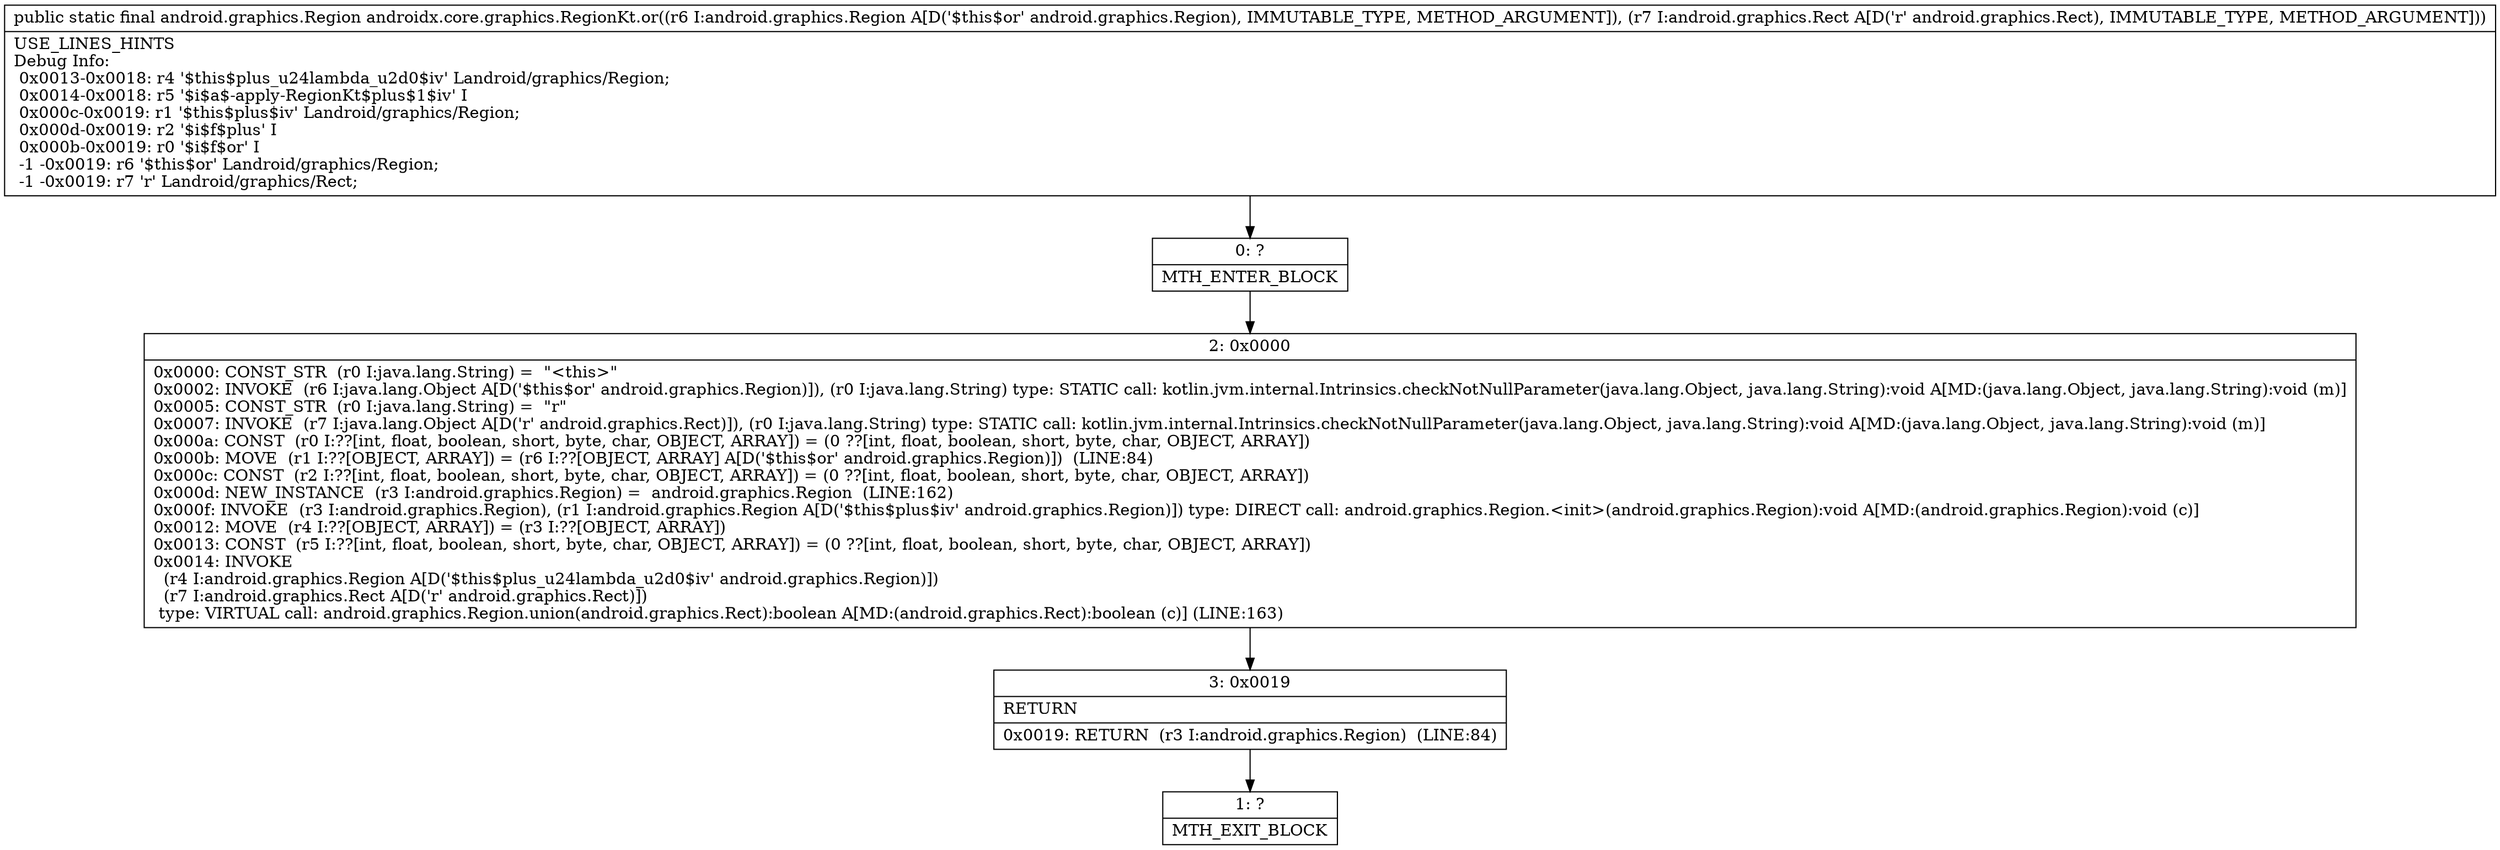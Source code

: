 digraph "CFG forandroidx.core.graphics.RegionKt.or(Landroid\/graphics\/Region;Landroid\/graphics\/Rect;)Landroid\/graphics\/Region;" {
Node_0 [shape=record,label="{0\:\ ?|MTH_ENTER_BLOCK\l}"];
Node_2 [shape=record,label="{2\:\ 0x0000|0x0000: CONST_STR  (r0 I:java.lang.String) =  \"\<this\>\" \l0x0002: INVOKE  (r6 I:java.lang.Object A[D('$this$or' android.graphics.Region)]), (r0 I:java.lang.String) type: STATIC call: kotlin.jvm.internal.Intrinsics.checkNotNullParameter(java.lang.Object, java.lang.String):void A[MD:(java.lang.Object, java.lang.String):void (m)]\l0x0005: CONST_STR  (r0 I:java.lang.String) =  \"r\" \l0x0007: INVOKE  (r7 I:java.lang.Object A[D('r' android.graphics.Rect)]), (r0 I:java.lang.String) type: STATIC call: kotlin.jvm.internal.Intrinsics.checkNotNullParameter(java.lang.Object, java.lang.String):void A[MD:(java.lang.Object, java.lang.String):void (m)]\l0x000a: CONST  (r0 I:??[int, float, boolean, short, byte, char, OBJECT, ARRAY]) = (0 ??[int, float, boolean, short, byte, char, OBJECT, ARRAY]) \l0x000b: MOVE  (r1 I:??[OBJECT, ARRAY]) = (r6 I:??[OBJECT, ARRAY] A[D('$this$or' android.graphics.Region)])  (LINE:84)\l0x000c: CONST  (r2 I:??[int, float, boolean, short, byte, char, OBJECT, ARRAY]) = (0 ??[int, float, boolean, short, byte, char, OBJECT, ARRAY]) \l0x000d: NEW_INSTANCE  (r3 I:android.graphics.Region) =  android.graphics.Region  (LINE:162)\l0x000f: INVOKE  (r3 I:android.graphics.Region), (r1 I:android.graphics.Region A[D('$this$plus$iv' android.graphics.Region)]) type: DIRECT call: android.graphics.Region.\<init\>(android.graphics.Region):void A[MD:(android.graphics.Region):void (c)]\l0x0012: MOVE  (r4 I:??[OBJECT, ARRAY]) = (r3 I:??[OBJECT, ARRAY]) \l0x0013: CONST  (r5 I:??[int, float, boolean, short, byte, char, OBJECT, ARRAY]) = (0 ??[int, float, boolean, short, byte, char, OBJECT, ARRAY]) \l0x0014: INVOKE  \l  (r4 I:android.graphics.Region A[D('$this$plus_u24lambda_u2d0$iv' android.graphics.Region)])\l  (r7 I:android.graphics.Rect A[D('r' android.graphics.Rect)])\l type: VIRTUAL call: android.graphics.Region.union(android.graphics.Rect):boolean A[MD:(android.graphics.Rect):boolean (c)] (LINE:163)\l}"];
Node_3 [shape=record,label="{3\:\ 0x0019|RETURN\l|0x0019: RETURN  (r3 I:android.graphics.Region)  (LINE:84)\l}"];
Node_1 [shape=record,label="{1\:\ ?|MTH_EXIT_BLOCK\l}"];
MethodNode[shape=record,label="{public static final android.graphics.Region androidx.core.graphics.RegionKt.or((r6 I:android.graphics.Region A[D('$this$or' android.graphics.Region), IMMUTABLE_TYPE, METHOD_ARGUMENT]), (r7 I:android.graphics.Rect A[D('r' android.graphics.Rect), IMMUTABLE_TYPE, METHOD_ARGUMENT]))  | USE_LINES_HINTS\lDebug Info:\l  0x0013\-0x0018: r4 '$this$plus_u24lambda_u2d0$iv' Landroid\/graphics\/Region;\l  0x0014\-0x0018: r5 '$i$a$\-apply\-RegionKt$plus$1$iv' I\l  0x000c\-0x0019: r1 '$this$plus$iv' Landroid\/graphics\/Region;\l  0x000d\-0x0019: r2 '$i$f$plus' I\l  0x000b\-0x0019: r0 '$i$f$or' I\l  \-1 \-0x0019: r6 '$this$or' Landroid\/graphics\/Region;\l  \-1 \-0x0019: r7 'r' Landroid\/graphics\/Rect;\l}"];
MethodNode -> Node_0;Node_0 -> Node_2;
Node_2 -> Node_3;
Node_3 -> Node_1;
}

